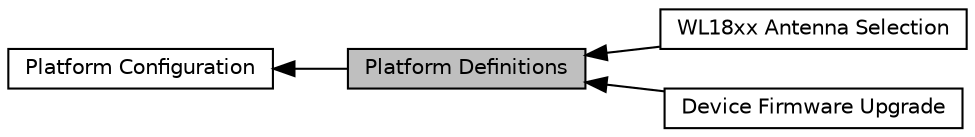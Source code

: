 digraph "Platform Definitions"
{
  edge [fontname="Helvetica",fontsize="10",labelfontname="Helvetica",labelfontsize="10"];
  node [fontname="Helvetica",fontsize="10",shape=record];
  rankdir=LR;
  Node0 [label="Platform Definitions",height=0.2,width=0.4,color="black", fillcolor="grey75", style="filled", fontcolor="black"];
  Node2 [label="WL18xx Antenna Selection",height=0.2,width=0.4,color="black", fillcolor="white", style="filled",URL="$group___s_d___antenna___select.html"];
  Node1 [label="Platform Configuration",height=0.2,width=0.4,color="black", fillcolor="white", style="filled",URL="$group___s_d___platform.html",tooltip="Platform specific board level configuration and control. "];
  Node3 [label="Device Firmware Upgrade",height=0.2,width=0.4,color="black", fillcolor="white", style="filled",URL="$group___s_d___d_f_u___defines.html"];
  Node1->Node0 [shape=plaintext, dir="back", style="solid"];
  Node0->Node2 [shape=plaintext, dir="back", style="solid"];
  Node0->Node3 [shape=plaintext, dir="back", style="solid"];
}
